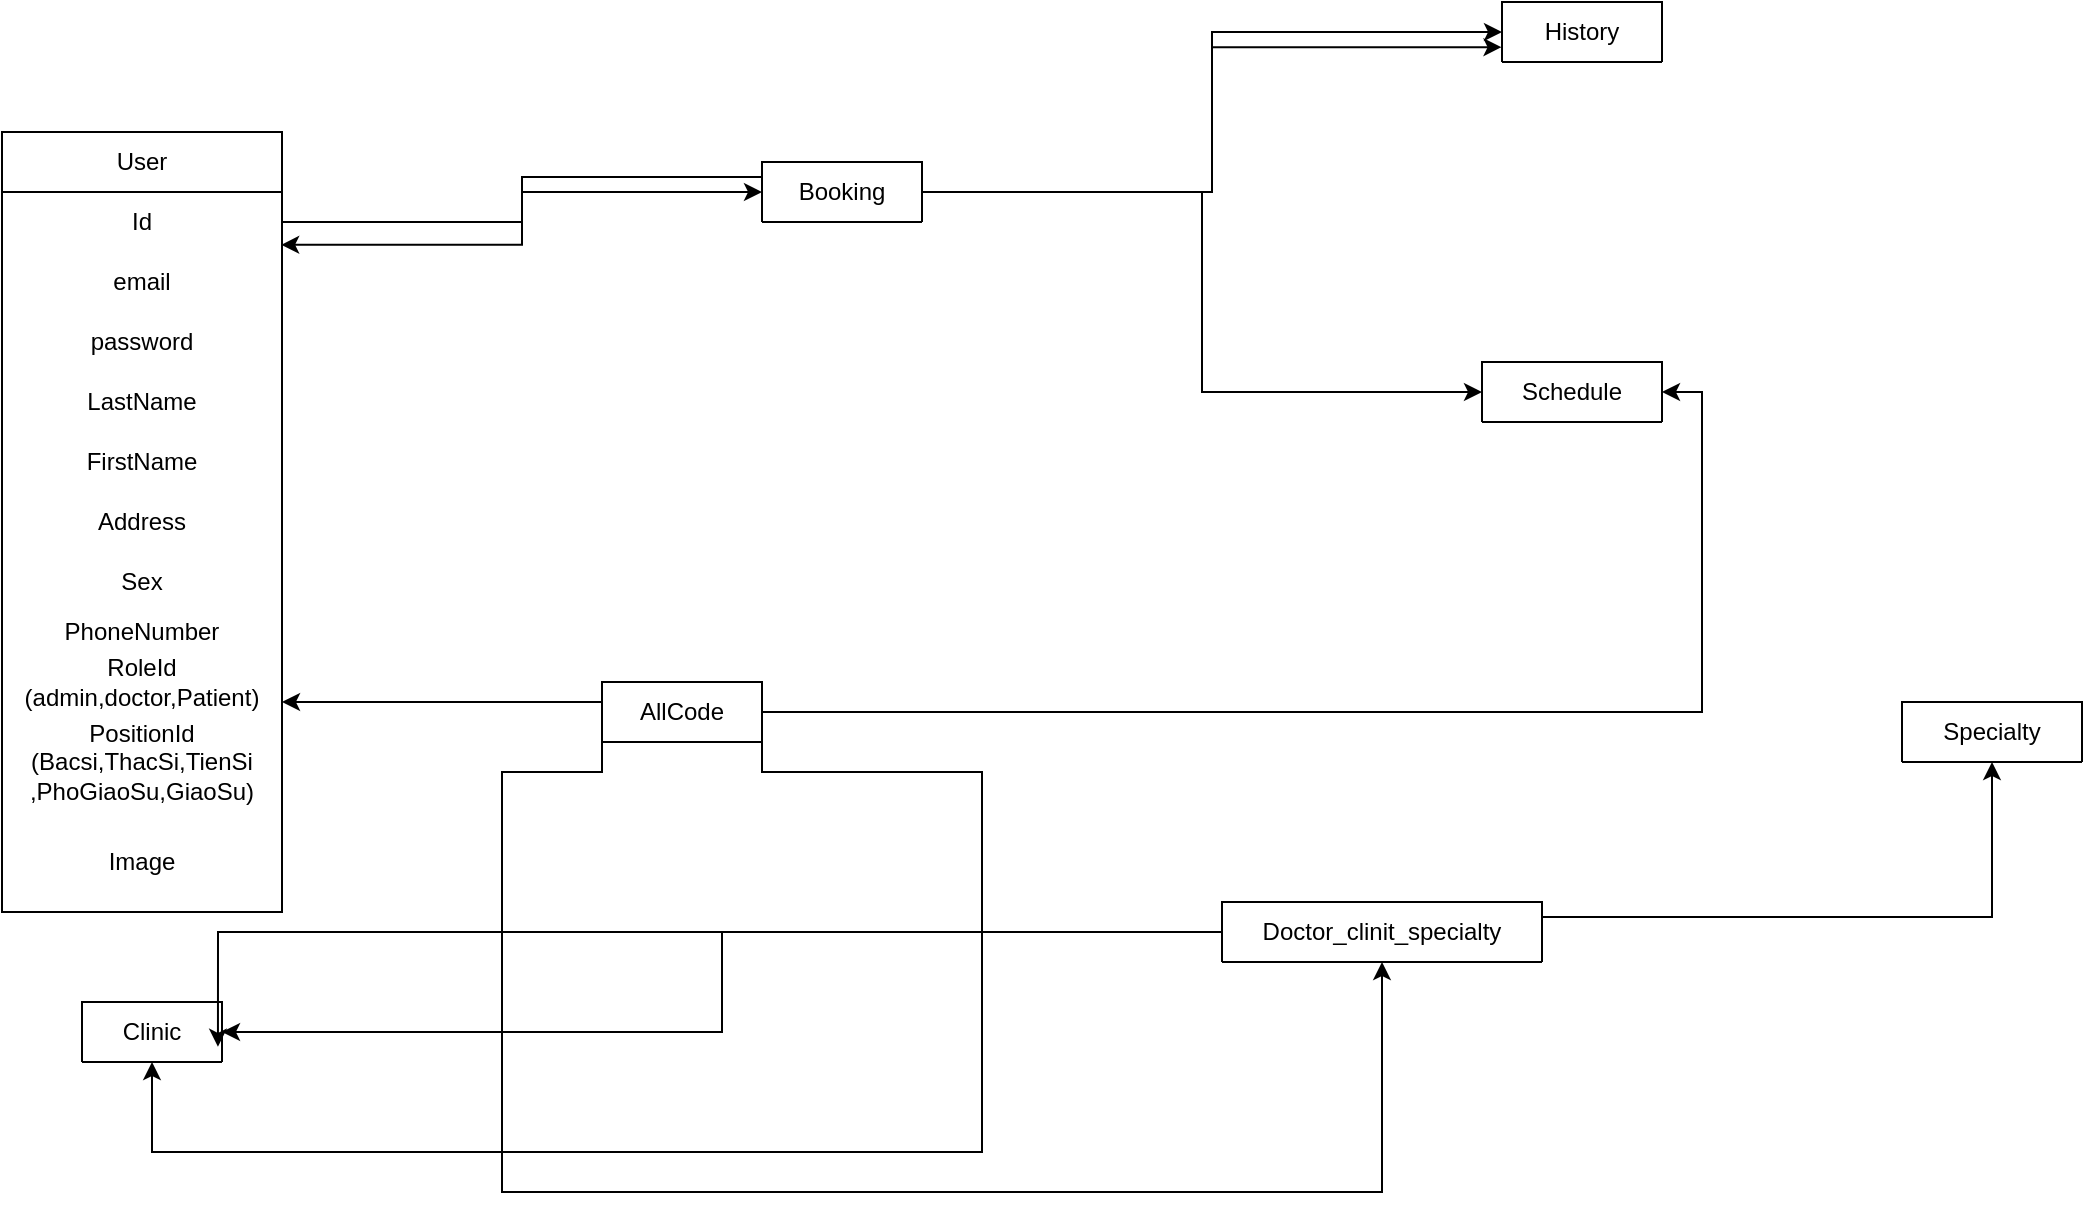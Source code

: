 <mxfile version="26.0.13">
  <diagram id="C5RBs43oDa-KdzZeNtuy" name="Page-1">
    <mxGraphModel dx="1050" dy="1734" grid="1" gridSize="10" guides="1" tooltips="1" connect="1" arrows="1" fold="1" page="1" pageScale="1" pageWidth="827" pageHeight="1169" math="0" shadow="0">
      <root>
        <mxCell id="WIyWlLk6GJQsqaUBKTNV-0" />
        <mxCell id="WIyWlLk6GJQsqaUBKTNV-1" parent="WIyWlLk6GJQsqaUBKTNV-0" />
        <mxCell id="-8GHiZhS07GWmJz_CpCi-12" value="User" style="swimlane;fontStyle=0;childLayout=stackLayout;horizontal=1;startSize=30;horizontalStack=0;resizeParent=1;resizeParentMax=0;resizeLast=0;collapsible=1;marginBottom=0;whiteSpace=wrap;html=1;" parent="WIyWlLk6GJQsqaUBKTNV-1" vertex="1">
          <mxGeometry x="20" y="55" width="140" height="390" as="geometry">
            <mxRectangle x="20" y="55" width="70" height="30" as="alternateBounds" />
          </mxGeometry>
        </mxCell>
        <mxCell id="-8GHiZhS07GWmJz_CpCi-13" value="Id" style="text;strokeColor=none;fillColor=none;align=center;verticalAlign=middle;spacingLeft=4;spacingRight=4;overflow=hidden;points=[[0,0.5],[1,0.5]];portConstraint=eastwest;rotatable=0;whiteSpace=wrap;html=1;" parent="-8GHiZhS07GWmJz_CpCi-12" vertex="1">
          <mxGeometry y="30" width="140" height="30" as="geometry" />
        </mxCell>
        <mxCell id="-8GHiZhS07GWmJz_CpCi-14" value="email" style="text;strokeColor=none;fillColor=none;align=center;verticalAlign=middle;spacingLeft=4;spacingRight=4;overflow=hidden;points=[[0,0.5],[1,0.5]];portConstraint=eastwest;rotatable=0;whiteSpace=wrap;html=1;" parent="-8GHiZhS07GWmJz_CpCi-12" vertex="1">
          <mxGeometry y="60" width="140" height="30" as="geometry" />
        </mxCell>
        <mxCell id="-8GHiZhS07GWmJz_CpCi-15" value="password" style="text;strokeColor=none;fillColor=none;align=center;verticalAlign=middle;spacingLeft=4;spacingRight=4;overflow=hidden;points=[[0,0.5],[1,0.5]];portConstraint=eastwest;rotatable=0;whiteSpace=wrap;html=1;" parent="-8GHiZhS07GWmJz_CpCi-12" vertex="1">
          <mxGeometry y="90" width="140" height="30" as="geometry" />
        </mxCell>
        <mxCell id="-8GHiZhS07GWmJz_CpCi-17" value="LastName" style="text;html=1;align=center;verticalAlign=middle;whiteSpace=wrap;rounded=0;" parent="-8GHiZhS07GWmJz_CpCi-12" vertex="1">
          <mxGeometry y="120" width="140" height="30" as="geometry" />
        </mxCell>
        <mxCell id="-8GHiZhS07GWmJz_CpCi-16" value="FirstName" style="text;html=1;align=center;verticalAlign=middle;whiteSpace=wrap;rounded=0;" parent="-8GHiZhS07GWmJz_CpCi-12" vertex="1">
          <mxGeometry y="150" width="140" height="30" as="geometry" />
        </mxCell>
        <mxCell id="-8GHiZhS07GWmJz_CpCi-18" value="Address" style="text;html=1;align=center;verticalAlign=middle;whiteSpace=wrap;rounded=0;" parent="-8GHiZhS07GWmJz_CpCi-12" vertex="1">
          <mxGeometry y="180" width="140" height="30" as="geometry" />
        </mxCell>
        <mxCell id="-8GHiZhS07GWmJz_CpCi-19" value="Sex" style="text;html=1;align=center;verticalAlign=middle;whiteSpace=wrap;rounded=0;" parent="-8GHiZhS07GWmJz_CpCi-12" vertex="1">
          <mxGeometry y="210" width="140" height="30" as="geometry" />
        </mxCell>
        <mxCell id="-8GHiZhS07GWmJz_CpCi-21" value="PhoneNumber" style="text;html=1;align=center;verticalAlign=middle;whiteSpace=wrap;rounded=0;" parent="-8GHiZhS07GWmJz_CpCi-12" vertex="1">
          <mxGeometry y="240" width="140" height="20" as="geometry" />
        </mxCell>
        <mxCell id="-8GHiZhS07GWmJz_CpCi-20" value="RoleId&lt;div&gt;(admin,doctor,Patient)&lt;/div&gt;" style="text;html=1;align=center;verticalAlign=middle;whiteSpace=wrap;rounded=0;" parent="-8GHiZhS07GWmJz_CpCi-12" vertex="1">
          <mxGeometry y="260" width="140" height="30" as="geometry" />
        </mxCell>
        <mxCell id="-8GHiZhS07GWmJz_CpCi-22" value="PositionId&lt;div&gt;(Bacsi,ThacSi,TienSi&lt;/div&gt;&lt;div&gt;,PhoGiaoSu,GiaoSu)&lt;/div&gt;" style="text;html=1;align=center;verticalAlign=middle;whiteSpace=wrap;rounded=0;" parent="-8GHiZhS07GWmJz_CpCi-12" vertex="1">
          <mxGeometry y="290" width="140" height="50" as="geometry" />
        </mxCell>
        <mxCell id="-8GHiZhS07GWmJz_CpCi-25" value="Image" style="text;html=1;align=center;verticalAlign=middle;whiteSpace=wrap;rounded=0;" parent="-8GHiZhS07GWmJz_CpCi-12" vertex="1">
          <mxGeometry y="340" width="140" height="50" as="geometry" />
        </mxCell>
        <mxCell id="-8GHiZhS07GWmJz_CpCi-26" value="Schedule" style="swimlane;fontStyle=0;childLayout=stackLayout;horizontal=1;startSize=30;horizontalStack=0;resizeParent=1;resizeParentMax=0;resizeLast=0;collapsible=1;marginBottom=0;whiteSpace=wrap;html=1;" parent="WIyWlLk6GJQsqaUBKTNV-1" vertex="1" collapsed="1">
          <mxGeometry x="760" y="170" width="90" height="30" as="geometry">
            <mxRectangle x="760" y="170" width="140" height="210" as="alternateBounds" />
          </mxGeometry>
        </mxCell>
        <mxCell id="-8GHiZhS07GWmJz_CpCi-27" value="Id" style="text;strokeColor=none;fillColor=none;align=center;verticalAlign=middle;spacingLeft=4;spacingRight=4;overflow=hidden;points=[[0,0.5],[1,0.5]];portConstraint=eastwest;rotatable=0;whiteSpace=wrap;html=1;" parent="-8GHiZhS07GWmJz_CpCi-26" vertex="1">
          <mxGeometry y="30" width="140" height="30" as="geometry" />
        </mxCell>
        <mxCell id="-8GHiZhS07GWmJz_CpCi-28" value="CurrentNumber" style="text;strokeColor=none;fillColor=none;align=center;verticalAlign=middle;spacingLeft=4;spacingRight=4;overflow=hidden;points=[[0,0.5],[1,0.5]];portConstraint=eastwest;rotatable=0;whiteSpace=wrap;html=1;" parent="-8GHiZhS07GWmJz_CpCi-26" vertex="1">
          <mxGeometry y="60" width="140" height="30" as="geometry" />
        </mxCell>
        <mxCell id="-8GHiZhS07GWmJz_CpCi-29" value="MaxNumber" style="text;strokeColor=none;fillColor=none;align=center;verticalAlign=middle;spacingLeft=4;spacingRight=4;overflow=hidden;points=[[0,0.5],[1,0.5]];portConstraint=eastwest;rotatable=0;whiteSpace=wrap;html=1;" parent="-8GHiZhS07GWmJz_CpCi-26" vertex="1">
          <mxGeometry y="90" width="140" height="30" as="geometry" />
        </mxCell>
        <mxCell id="-8GHiZhS07GWmJz_CpCi-30" value="Date" style="text;html=1;align=center;verticalAlign=middle;whiteSpace=wrap;rounded=0;" parent="-8GHiZhS07GWmJz_CpCi-26" vertex="1">
          <mxGeometry y="120" width="140" height="30" as="geometry" />
        </mxCell>
        <mxCell id="-8GHiZhS07GWmJz_CpCi-31" value="TimeType" style="text;html=1;align=center;verticalAlign=middle;whiteSpace=wrap;rounded=0;" parent="-8GHiZhS07GWmJz_CpCi-26" vertex="1">
          <mxGeometry y="150" width="140" height="30" as="geometry" />
        </mxCell>
        <mxCell id="-8GHiZhS07GWmJz_CpCi-32" value="DoctorId" style="text;html=1;align=center;verticalAlign=middle;whiteSpace=wrap;rounded=0;" parent="-8GHiZhS07GWmJz_CpCi-26" vertex="1">
          <mxGeometry y="180" width="140" height="30" as="geometry" />
        </mxCell>
        <mxCell id="-8GHiZhS07GWmJz_CpCi-33" value="History" style="swimlane;fontStyle=0;childLayout=stackLayout;horizontal=1;startSize=30;horizontalStack=0;resizeParent=1;resizeParentMax=0;resizeLast=0;collapsible=1;marginBottom=0;whiteSpace=wrap;html=1;align=center;" parent="WIyWlLk6GJQsqaUBKTNV-1" vertex="1" collapsed="1">
          <mxGeometry x="770" y="-10" width="80" height="30" as="geometry">
            <mxRectangle x="770" y="-10" width="140" height="150" as="alternateBounds" />
          </mxGeometry>
        </mxCell>
        <mxCell id="-8GHiZhS07GWmJz_CpCi-34" value="patientId" style="text;strokeColor=none;fillColor=none;align=center;verticalAlign=middle;spacingLeft=4;spacingRight=4;overflow=hidden;points=[[0,0.5],[1,0.5]];portConstraint=eastwest;rotatable=0;whiteSpace=wrap;html=1;" parent="-8GHiZhS07GWmJz_CpCi-33" vertex="1">
          <mxGeometry y="30" width="140" height="30" as="geometry" />
        </mxCell>
        <mxCell id="-8GHiZhS07GWmJz_CpCi-35" value="doctorID" style="text;strokeColor=none;fillColor=none;align=center;verticalAlign=middle;spacingLeft=4;spacingRight=4;overflow=hidden;points=[[0,0.5],[1,0.5]];portConstraint=eastwest;rotatable=0;whiteSpace=wrap;html=1;" parent="-8GHiZhS07GWmJz_CpCi-33" vertex="1">
          <mxGeometry y="60" width="140" height="30" as="geometry" />
        </mxCell>
        <mxCell id="-8GHiZhS07GWmJz_CpCi-36" value="description" style="text;strokeColor=none;fillColor=none;align=center;verticalAlign=middle;spacingLeft=4;spacingRight=4;overflow=hidden;points=[[0,0.5],[1,0.5]];portConstraint=eastwest;rotatable=0;whiteSpace=wrap;html=1;" parent="-8GHiZhS07GWmJz_CpCi-33" vertex="1">
          <mxGeometry y="90" width="140" height="30" as="geometry" />
        </mxCell>
        <mxCell id="-8GHiZhS07GWmJz_CpCi-37" value="Files" style="text;html=1;align=center;verticalAlign=middle;whiteSpace=wrap;rounded=0;" parent="-8GHiZhS07GWmJz_CpCi-33" vertex="1">
          <mxGeometry y="120" width="140" height="30" as="geometry" />
        </mxCell>
        <mxCell id="-8GHiZhS07GWmJz_CpCi-38" value="Doctor_clinit_specialty" style="swimlane;fontStyle=0;childLayout=stackLayout;horizontal=1;startSize=30;horizontalStack=0;resizeParent=1;resizeParentMax=0;resizeLast=0;collapsible=1;marginBottom=0;whiteSpace=wrap;html=1;" parent="WIyWlLk6GJQsqaUBKTNV-1" vertex="1" collapsed="1">
          <mxGeometry x="630" y="440" width="160" height="30" as="geometry">
            <mxRectangle x="630" y="540" width="140" height="150" as="alternateBounds" />
          </mxGeometry>
        </mxCell>
        <mxCell id="-8GHiZhS07GWmJz_CpCi-39" value="Id" style="text;strokeColor=none;fillColor=none;align=center;verticalAlign=middle;spacingLeft=4;spacingRight=4;overflow=hidden;points=[[0,0.5],[1,0.5]];portConstraint=eastwest;rotatable=0;whiteSpace=wrap;html=1;" parent="-8GHiZhS07GWmJz_CpCi-38" vertex="1">
          <mxGeometry y="30" width="140" height="30" as="geometry" />
        </mxCell>
        <mxCell id="-8GHiZhS07GWmJz_CpCi-40" value="DoctorId" style="text;strokeColor=none;fillColor=none;align=center;verticalAlign=middle;spacingLeft=4;spacingRight=4;overflow=hidden;points=[[0,0.5],[1,0.5]];portConstraint=eastwest;rotatable=0;whiteSpace=wrap;html=1;" parent="-8GHiZhS07GWmJz_CpCi-38" vertex="1">
          <mxGeometry y="60" width="140" height="30" as="geometry" />
        </mxCell>
        <mxCell id="-8GHiZhS07GWmJz_CpCi-41" value="ClinitID" style="text;strokeColor=none;fillColor=none;align=center;verticalAlign=middle;spacingLeft=4;spacingRight=4;overflow=hidden;points=[[0,0.5],[1,0.5]];portConstraint=eastwest;rotatable=0;whiteSpace=wrap;html=1;" parent="-8GHiZhS07GWmJz_CpCi-38" vertex="1">
          <mxGeometry y="90" width="140" height="30" as="geometry" />
        </mxCell>
        <mxCell id="-8GHiZhS07GWmJz_CpCi-42" value="SpecialtyID" style="text;html=1;align=center;verticalAlign=middle;whiteSpace=wrap;rounded=0;" parent="-8GHiZhS07GWmJz_CpCi-38" vertex="1">
          <mxGeometry y="120" width="140" height="30" as="geometry" />
        </mxCell>
        <mxCell id="-8GHiZhS07GWmJz_CpCi-43" value="AllCode" style="swimlane;fontStyle=0;childLayout=stackLayout;horizontal=1;startSize=30;horizontalStack=0;resizeParent=1;resizeParentMax=0;resizeLast=0;collapsible=1;marginBottom=0;whiteSpace=wrap;html=1;" parent="WIyWlLk6GJQsqaUBKTNV-1" vertex="1" collapsed="1">
          <mxGeometry x="320" y="330" width="80" height="30" as="geometry">
            <mxRectangle x="320" y="330" width="140" height="190" as="alternateBounds" />
          </mxGeometry>
        </mxCell>
        <mxCell id="-8GHiZhS07GWmJz_CpCi-44" value="Id" style="text;strokeColor=none;fillColor=none;align=center;verticalAlign=middle;spacingLeft=4;spacingRight=4;overflow=hidden;points=[[0,0.5],[1,0.5]];portConstraint=eastwest;rotatable=0;whiteSpace=wrap;html=1;" parent="-8GHiZhS07GWmJz_CpCi-43" vertex="1">
          <mxGeometry y="30" width="140" height="30" as="geometry" />
        </mxCell>
        <mxCell id="-8GHiZhS07GWmJz_CpCi-45" value="Key&lt;div&gt;(role,status,time)&lt;/div&gt;" style="text;strokeColor=none;fillColor=none;align=center;verticalAlign=middle;spacingLeft=4;spacingRight=4;overflow=hidden;points=[[0,0.5],[1,0.5]];portConstraint=eastwest;rotatable=0;whiteSpace=wrap;html=1;" parent="-8GHiZhS07GWmJz_CpCi-43" vertex="1">
          <mxGeometry y="60" width="140" height="30" as="geometry" />
        </mxCell>
        <mxCell id="-8GHiZhS07GWmJz_CpCi-46" value="Type" style="text;strokeColor=none;fillColor=none;align=center;verticalAlign=middle;spacingLeft=4;spacingRight=4;overflow=hidden;points=[[0,0.5],[1,0.5]];portConstraint=eastwest;rotatable=0;whiteSpace=wrap;html=1;" parent="-8GHiZhS07GWmJz_CpCi-43" vertex="1">
          <mxGeometry y="90" width="140" height="30" as="geometry" />
        </mxCell>
        <mxCell id="-8GHiZhS07GWmJz_CpCi-48" value="Value VI" style="text;html=1;align=center;verticalAlign=middle;whiteSpace=wrap;rounded=0;" parent="-8GHiZhS07GWmJz_CpCi-43" vertex="1">
          <mxGeometry y="120" width="140" height="40" as="geometry" />
        </mxCell>
        <mxCell id="-8GHiZhS07GWmJz_CpCi-47" value="value En" style="text;html=1;align=center;verticalAlign=middle;whiteSpace=wrap;rounded=0;" parent="-8GHiZhS07GWmJz_CpCi-43" vertex="1">
          <mxGeometry y="160" width="140" height="30" as="geometry" />
        </mxCell>
        <mxCell id="-8GHiZhS07GWmJz_CpCi-49" value="Booking" style="swimlane;fontStyle=0;childLayout=stackLayout;horizontal=1;startSize=30;horizontalStack=0;resizeParent=1;resizeParentMax=0;resizeLast=0;collapsible=1;marginBottom=0;whiteSpace=wrap;html=1;" parent="WIyWlLk6GJQsqaUBKTNV-1" vertex="1" collapsed="1">
          <mxGeometry x="400" y="70" width="80" height="30" as="geometry">
            <mxRectangle x="400" y="70" width="140" height="210" as="alternateBounds" />
          </mxGeometry>
        </mxCell>
        <mxCell id="-8GHiZhS07GWmJz_CpCi-50" value="ID" style="text;strokeColor=none;fillColor=none;align=center;verticalAlign=middle;spacingLeft=4;spacingRight=4;overflow=hidden;points=[[0,0.5],[1,0.5]];portConstraint=eastwest;rotatable=0;whiteSpace=wrap;html=1;" parent="-8GHiZhS07GWmJz_CpCi-49" vertex="1">
          <mxGeometry y="30" width="140" height="30" as="geometry" />
        </mxCell>
        <mxCell id="-8GHiZhS07GWmJz_CpCi-51" value="StatusID" style="text;strokeColor=none;fillColor=none;align=center;verticalAlign=middle;spacingLeft=4;spacingRight=4;overflow=hidden;points=[[0,0.5],[1,0.5]];portConstraint=eastwest;rotatable=0;whiteSpace=wrap;html=1;" parent="-8GHiZhS07GWmJz_CpCi-49" vertex="1">
          <mxGeometry y="60" width="140" height="30" as="geometry" />
        </mxCell>
        <mxCell id="-8GHiZhS07GWmJz_CpCi-71" style="edgeStyle=orthogonalEdgeStyle;rounded=0;orthogonalLoop=1;jettySize=auto;html=1;exitX=0;exitY=0.5;exitDx=0;exitDy=0;entryX=0;entryY=0.5;entryDx=0;entryDy=0;" parent="-8GHiZhS07GWmJz_CpCi-49" source="-8GHiZhS07GWmJz_CpCi-52" target="-8GHiZhS07GWmJz_CpCi-53" edge="1">
          <mxGeometry relative="1" as="geometry" />
        </mxCell>
        <mxCell id="-8GHiZhS07GWmJz_CpCi-52" value="DoctorID" style="text;strokeColor=none;fillColor=none;align=center;verticalAlign=middle;spacingLeft=4;spacingRight=4;overflow=hidden;points=[[0,0.5],[1,0.5]];portConstraint=eastwest;rotatable=0;whiteSpace=wrap;html=1;" parent="-8GHiZhS07GWmJz_CpCi-49" vertex="1">
          <mxGeometry y="90" width="140" height="30" as="geometry" />
        </mxCell>
        <mxCell id="-8GHiZhS07GWmJz_CpCi-53" value="PatientID" style="text;html=1;align=center;verticalAlign=middle;whiteSpace=wrap;rounded=0;" parent="-8GHiZhS07GWmJz_CpCi-49" vertex="1">
          <mxGeometry y="120" width="140" height="30" as="geometry" />
        </mxCell>
        <mxCell id="-8GHiZhS07GWmJz_CpCi-54" value="Date" style="text;html=1;align=center;verticalAlign=middle;whiteSpace=wrap;rounded=0;" parent="-8GHiZhS07GWmJz_CpCi-49" vertex="1">
          <mxGeometry y="150" width="140" height="30" as="geometry" />
        </mxCell>
        <mxCell id="-8GHiZhS07GWmJz_CpCi-55" value="TimeType" style="text;html=1;align=center;verticalAlign=middle;whiteSpace=wrap;rounded=0;" parent="-8GHiZhS07GWmJz_CpCi-49" vertex="1">
          <mxGeometry y="180" width="140" height="30" as="geometry" />
        </mxCell>
        <mxCell id="-8GHiZhS07GWmJz_CpCi-56" value="Clinic" style="swimlane;fontStyle=0;childLayout=stackLayout;horizontal=1;startSize=30;horizontalStack=0;resizeParent=1;resizeParentMax=0;resizeLast=0;collapsible=1;marginBottom=0;whiteSpace=wrap;html=1;" parent="WIyWlLk6GJQsqaUBKTNV-1" vertex="1" collapsed="1">
          <mxGeometry x="60" y="490" width="70" height="30" as="geometry">
            <mxRectangle x="60" y="490" width="140" height="210" as="alternateBounds" />
          </mxGeometry>
        </mxCell>
        <mxCell id="-8GHiZhS07GWmJz_CpCi-81" value="ID" style="text;html=1;align=center;verticalAlign=middle;whiteSpace=wrap;rounded=0;" parent="-8GHiZhS07GWmJz_CpCi-56" vertex="1">
          <mxGeometry y="30" width="140" height="30" as="geometry" />
        </mxCell>
        <mxCell id="-8GHiZhS07GWmJz_CpCi-57" value="StatusID" style="text;strokeColor=none;fillColor=none;align=center;verticalAlign=middle;spacingLeft=4;spacingRight=4;overflow=hidden;points=[[0,0.5],[1,0.5]];portConstraint=eastwest;rotatable=0;whiteSpace=wrap;html=1;" parent="-8GHiZhS07GWmJz_CpCi-56" vertex="1">
          <mxGeometry y="60" width="140" height="30" as="geometry" />
        </mxCell>
        <mxCell id="-8GHiZhS07GWmJz_CpCi-58" value="DoctorID" style="text;strokeColor=none;fillColor=none;align=center;verticalAlign=middle;spacingLeft=4;spacingRight=4;overflow=hidden;points=[[0,0.5],[1,0.5]];portConstraint=eastwest;rotatable=0;whiteSpace=wrap;html=1;" parent="-8GHiZhS07GWmJz_CpCi-56" vertex="1">
          <mxGeometry y="90" width="140" height="30" as="geometry" />
        </mxCell>
        <mxCell id="-8GHiZhS07GWmJz_CpCi-59" value="PatientID" style="text;strokeColor=none;fillColor=none;align=center;verticalAlign=middle;spacingLeft=4;spacingRight=4;overflow=hidden;points=[[0,0.5],[1,0.5]];portConstraint=eastwest;rotatable=0;whiteSpace=wrap;html=1;" parent="-8GHiZhS07GWmJz_CpCi-56" vertex="1">
          <mxGeometry y="120" width="140" height="30" as="geometry" />
        </mxCell>
        <mxCell id="-8GHiZhS07GWmJz_CpCi-60" value="Date" style="text;html=1;align=center;verticalAlign=middle;whiteSpace=wrap;rounded=0;" parent="-8GHiZhS07GWmJz_CpCi-56" vertex="1">
          <mxGeometry y="150" width="140" height="30" as="geometry" />
        </mxCell>
        <mxCell id="-8GHiZhS07GWmJz_CpCi-61" value="TimeType" style="text;html=1;align=center;verticalAlign=middle;whiteSpace=wrap;rounded=0;" parent="-8GHiZhS07GWmJz_CpCi-56" vertex="1">
          <mxGeometry y="180" width="140" height="30" as="geometry" />
        </mxCell>
        <mxCell id="-8GHiZhS07GWmJz_CpCi-62" value="Specialty" style="swimlane;fontStyle=0;childLayout=stackLayout;horizontal=1;startSize=30;horizontalStack=0;resizeParent=1;resizeParentMax=0;resizeLast=0;collapsible=1;marginBottom=0;whiteSpace=wrap;html=1;" parent="WIyWlLk6GJQsqaUBKTNV-1" vertex="1" collapsed="1">
          <mxGeometry x="970" y="340" width="90" height="30" as="geometry">
            <mxRectangle x="920" y="370" width="140" height="150" as="alternateBounds" />
          </mxGeometry>
        </mxCell>
        <mxCell id="-8GHiZhS07GWmJz_CpCi-63" value="ID" style="text;strokeColor=none;fillColor=none;align=center;verticalAlign=middle;spacingLeft=4;spacingRight=4;overflow=hidden;points=[[0,0.5],[1,0.5]];portConstraint=eastwest;rotatable=0;whiteSpace=wrap;html=1;" parent="-8GHiZhS07GWmJz_CpCi-62" vertex="1">
          <mxGeometry y="30" width="140" height="30" as="geometry" />
        </mxCell>
        <mxCell id="-8GHiZhS07GWmJz_CpCi-64" value="Description" style="text;strokeColor=none;fillColor=none;align=center;verticalAlign=middle;spacingLeft=4;spacingRight=4;overflow=hidden;points=[[0,0.5],[1,0.5]];portConstraint=eastwest;rotatable=0;whiteSpace=wrap;html=1;" parent="-8GHiZhS07GWmJz_CpCi-62" vertex="1">
          <mxGeometry y="60" width="140" height="30" as="geometry" />
        </mxCell>
        <mxCell id="-8GHiZhS07GWmJz_CpCi-65" value="Image" style="text;strokeColor=none;fillColor=none;align=center;verticalAlign=middle;spacingLeft=4;spacingRight=4;overflow=hidden;points=[[0,0.5],[1,0.5]];portConstraint=eastwest;rotatable=0;whiteSpace=wrap;html=1;" parent="-8GHiZhS07GWmJz_CpCi-62" vertex="1">
          <mxGeometry y="90" width="140" height="30" as="geometry" />
        </mxCell>
        <mxCell id="-8GHiZhS07GWmJz_CpCi-66" value="Name" style="text;html=1;align=center;verticalAlign=middle;whiteSpace=wrap;rounded=0;" parent="-8GHiZhS07GWmJz_CpCi-62" vertex="1">
          <mxGeometry y="120" width="140" height="30" as="geometry" />
        </mxCell>
        <mxCell id="-8GHiZhS07GWmJz_CpCi-67" style="edgeStyle=orthogonalEdgeStyle;rounded=0;orthogonalLoop=1;jettySize=auto;html=1;exitX=1;exitY=0.5;exitDx=0;exitDy=0;entryX=0;entryY=0.5;entryDx=0;entryDy=0;" parent="WIyWlLk6GJQsqaUBKTNV-1" source="-8GHiZhS07GWmJz_CpCi-13" target="-8GHiZhS07GWmJz_CpCi-52" edge="1">
          <mxGeometry relative="1" as="geometry" />
        </mxCell>
        <mxCell id="-8GHiZhS07GWmJz_CpCi-68" style="edgeStyle=orthogonalEdgeStyle;rounded=0;orthogonalLoop=1;jettySize=auto;html=1;exitX=1;exitY=0.5;exitDx=0;exitDy=0;entryX=0;entryY=0.5;entryDx=0;entryDy=0;" parent="WIyWlLk6GJQsqaUBKTNV-1" source="-8GHiZhS07GWmJz_CpCi-52" target="-8GHiZhS07GWmJz_CpCi-32" edge="1">
          <mxGeometry relative="1" as="geometry" />
        </mxCell>
        <mxCell id="-8GHiZhS07GWmJz_CpCi-76" style="edgeStyle=orthogonalEdgeStyle;rounded=0;orthogonalLoop=1;jettySize=auto;html=1;exitX=0;exitY=0.25;exitDx=0;exitDy=0;entryX=0.997;entryY=0.88;entryDx=0;entryDy=0;entryPerimeter=0;" parent="WIyWlLk6GJQsqaUBKTNV-1" source="-8GHiZhS07GWmJz_CpCi-53" target="-8GHiZhS07GWmJz_CpCi-13" edge="1">
          <mxGeometry relative="1" as="geometry" />
        </mxCell>
        <mxCell id="-8GHiZhS07GWmJz_CpCi-77" style="edgeStyle=orthogonalEdgeStyle;rounded=0;orthogonalLoop=1;jettySize=auto;html=1;exitX=1;exitY=0.5;exitDx=0;exitDy=0;entryX=0;entryY=0.5;entryDx=0;entryDy=0;" parent="WIyWlLk6GJQsqaUBKTNV-1" source="-8GHiZhS07GWmJz_CpCi-53" target="-8GHiZhS07GWmJz_CpCi-34" edge="1">
          <mxGeometry relative="1" as="geometry" />
        </mxCell>
        <mxCell id="-8GHiZhS07GWmJz_CpCi-78" style="edgeStyle=orthogonalEdgeStyle;rounded=0;orthogonalLoop=1;jettySize=auto;html=1;exitX=1;exitY=0.5;exitDx=0;exitDy=0;entryX=-0.003;entryY=0.753;entryDx=0;entryDy=0;entryPerimeter=0;" parent="WIyWlLk6GJQsqaUBKTNV-1" source="-8GHiZhS07GWmJz_CpCi-52" target="-8GHiZhS07GWmJz_CpCi-35" edge="1">
          <mxGeometry relative="1" as="geometry" />
        </mxCell>
        <mxCell id="-8GHiZhS07GWmJz_CpCi-80" style="edgeStyle=orthogonalEdgeStyle;rounded=0;orthogonalLoop=1;jettySize=auto;html=1;exitX=0;exitY=0.5;exitDx=0;exitDy=0;" parent="WIyWlLk6GJQsqaUBKTNV-1" source="-8GHiZhS07GWmJz_CpCi-44" target="-8GHiZhS07GWmJz_CpCi-39" edge="1">
          <mxGeometry relative="1" as="geometry">
            <Array as="points">
              <mxPoint x="270" y="375" />
              <mxPoint x="270" y="585" />
            </Array>
          </mxGeometry>
        </mxCell>
        <mxCell id="-8GHiZhS07GWmJz_CpCi-83" style="edgeStyle=orthogonalEdgeStyle;rounded=0;orthogonalLoop=1;jettySize=auto;html=1;exitX=0;exitY=0.5;exitDx=0;exitDy=0;entryX=1;entryY=0.5;entryDx=0;entryDy=0;" parent="WIyWlLk6GJQsqaUBKTNV-1" source="-8GHiZhS07GWmJz_CpCi-41" target="-8GHiZhS07GWmJz_CpCi-81" edge="1">
          <mxGeometry relative="1" as="geometry" />
        </mxCell>
        <mxCell id="-8GHiZhS07GWmJz_CpCi-84" style="edgeStyle=orthogonalEdgeStyle;rounded=0;orthogonalLoop=1;jettySize=auto;html=1;exitX=0;exitY=0.5;exitDx=0;exitDy=0;entryX=0.971;entryY=0.747;entryDx=0;entryDy=0;entryPerimeter=0;" parent="WIyWlLk6GJQsqaUBKTNV-1" source="-8GHiZhS07GWmJz_CpCi-40" target="-8GHiZhS07GWmJz_CpCi-58" edge="1">
          <mxGeometry relative="1" as="geometry" />
        </mxCell>
        <mxCell id="-8GHiZhS07GWmJz_CpCi-85" style="edgeStyle=orthogonalEdgeStyle;rounded=0;orthogonalLoop=1;jettySize=auto;html=1;exitX=1;exitY=0.25;exitDx=0;exitDy=0;" parent="WIyWlLk6GJQsqaUBKTNV-1" source="-8GHiZhS07GWmJz_CpCi-42" target="-8GHiZhS07GWmJz_CpCi-63" edge="1">
          <mxGeometry relative="1" as="geometry" />
        </mxCell>
        <mxCell id="-8GHiZhS07GWmJz_CpCi-86" style="edgeStyle=orthogonalEdgeStyle;rounded=0;orthogonalLoop=1;jettySize=auto;html=1;exitX=1;exitY=0.5;exitDx=0;exitDy=0;entryX=1;entryY=0.5;entryDx=0;entryDy=0;" parent="WIyWlLk6GJQsqaUBKTNV-1" source="-8GHiZhS07GWmJz_CpCi-46" target="-8GHiZhS07GWmJz_CpCi-31" edge="1">
          <mxGeometry relative="1" as="geometry" />
        </mxCell>
        <mxCell id="-8GHiZhS07GWmJz_CpCi-88" style="edgeStyle=orthogonalEdgeStyle;rounded=0;orthogonalLoop=1;jettySize=auto;html=1;exitX=1;exitY=0.5;exitDx=0;exitDy=0;" parent="WIyWlLk6GJQsqaUBKTNV-1" source="-8GHiZhS07GWmJz_CpCi-44" target="-8GHiZhS07GWmJz_CpCi-57" edge="1">
          <mxGeometry relative="1" as="geometry">
            <Array as="points">
              <mxPoint x="510" y="375" />
              <mxPoint x="510" y="565" />
            </Array>
          </mxGeometry>
        </mxCell>
        <mxCell id="-8GHiZhS07GWmJz_CpCi-89" style="edgeStyle=orthogonalEdgeStyle;rounded=0;orthogonalLoop=1;jettySize=auto;html=1;exitX=0;exitY=0.5;exitDx=0;exitDy=0;" parent="WIyWlLk6GJQsqaUBKTNV-1" source="-8GHiZhS07GWmJz_CpCi-46" target="-8GHiZhS07GWmJz_CpCi-20" edge="1">
          <mxGeometry relative="1" as="geometry">
            <Array as="points">
              <mxPoint x="320" y="340" />
            </Array>
          </mxGeometry>
        </mxCell>
      </root>
    </mxGraphModel>
  </diagram>
</mxfile>
